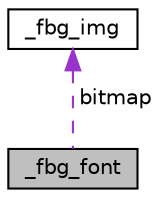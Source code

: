 digraph "_fbg_font"
{
 // LATEX_PDF_SIZE
  edge [fontname="Helvetica",fontsize="10",labelfontname="Helvetica",labelfontsize="10"];
  node [fontname="Helvetica",fontsize="10",shape=record];
  Node1 [label="_fbg_font",height=0.2,width=0.4,color="black", fillcolor="grey75", style="filled", fontcolor="black",tooltip="Bitmap font data structure."];
  Node2 -> Node1 [dir="back",color="darkorchid3",fontsize="10",style="dashed",label=" bitmap" ,fontname="Helvetica"];
  Node2 [label="_fbg_img",height=0.2,width=0.4,color="black", fillcolor="white", style="filled",URL="$df/d1f/struct__fbg__img.html",tooltip="Image data structure."];
}
